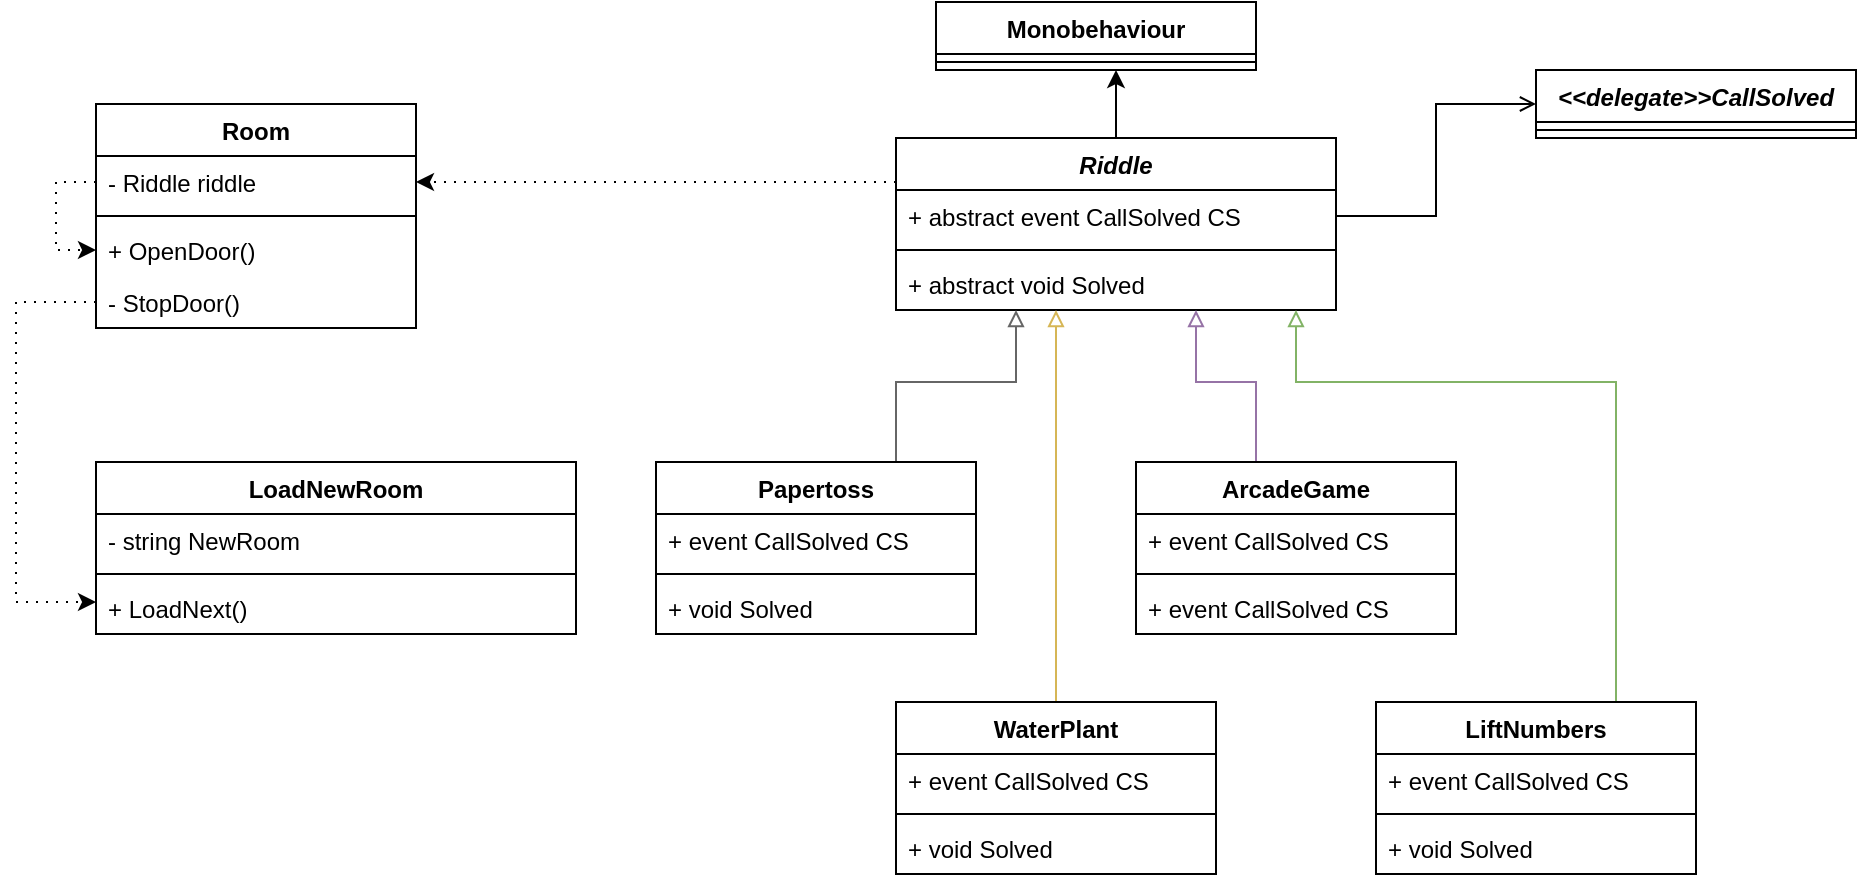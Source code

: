 <mxfile version="21.6.2" type="device">
  <diagram name="Seite-1" id="9ygnykhMfCcqP1jk7yM6">
    <mxGraphModel dx="1379" dy="756" grid="1" gridSize="10" guides="1" tooltips="1" connect="1" arrows="1" fold="1" page="1" pageScale="1" pageWidth="1169" pageHeight="827" math="0" shadow="0">
      <root>
        <mxCell id="0" />
        <mxCell id="1" parent="0" />
        <mxCell id="dDtbAaBnPSpNdL9Bm6Ul-1" value="Room" style="swimlane;fontStyle=1;align=center;verticalAlign=top;childLayout=stackLayout;horizontal=1;startSize=26;horizontalStack=0;resizeParent=1;resizeParentMax=0;resizeLast=0;collapsible=1;marginBottom=0;whiteSpace=wrap;html=1;" vertex="1" parent="1">
          <mxGeometry x="80" y="61" width="160" height="112" as="geometry" />
        </mxCell>
        <mxCell id="dDtbAaBnPSpNdL9Bm6Ul-34" style="edgeStyle=orthogonalEdgeStyle;rounded=0;orthogonalLoop=1;jettySize=auto;html=1;entryX=0;entryY=0.5;entryDx=0;entryDy=0;dashed=1;dashPattern=1 4;" edge="1" parent="dDtbAaBnPSpNdL9Bm6Ul-1" source="dDtbAaBnPSpNdL9Bm6Ul-2" target="dDtbAaBnPSpNdL9Bm6Ul-4">
          <mxGeometry relative="1" as="geometry" />
        </mxCell>
        <mxCell id="dDtbAaBnPSpNdL9Bm6Ul-2" value="- Riddle riddle" style="text;strokeColor=none;fillColor=none;align=left;verticalAlign=top;spacingLeft=4;spacingRight=4;overflow=hidden;rotatable=0;points=[[0,0.5],[1,0.5]];portConstraint=eastwest;whiteSpace=wrap;html=1;" vertex="1" parent="dDtbAaBnPSpNdL9Bm6Ul-1">
          <mxGeometry y="26" width="160" height="26" as="geometry" />
        </mxCell>
        <mxCell id="dDtbAaBnPSpNdL9Bm6Ul-3" value="" style="line;strokeWidth=1;fillColor=none;align=left;verticalAlign=middle;spacingTop=-1;spacingLeft=3;spacingRight=3;rotatable=0;labelPosition=right;points=[];portConstraint=eastwest;strokeColor=inherit;" vertex="1" parent="dDtbAaBnPSpNdL9Bm6Ul-1">
          <mxGeometry y="52" width="160" height="8" as="geometry" />
        </mxCell>
        <mxCell id="dDtbAaBnPSpNdL9Bm6Ul-4" value="+ OpenDoor()" style="text;strokeColor=none;fillColor=none;align=left;verticalAlign=top;spacingLeft=4;spacingRight=4;overflow=hidden;rotatable=0;points=[[0,0.5],[1,0.5]];portConstraint=eastwest;whiteSpace=wrap;html=1;" vertex="1" parent="dDtbAaBnPSpNdL9Bm6Ul-1">
          <mxGeometry y="60" width="160" height="26" as="geometry" />
        </mxCell>
        <mxCell id="dDtbAaBnPSpNdL9Bm6Ul-5" value="- StopDoor()" style="text;strokeColor=none;fillColor=none;align=left;verticalAlign=top;spacingLeft=4;spacingRight=4;overflow=hidden;rotatable=0;points=[[0,0.5],[1,0.5]];portConstraint=eastwest;whiteSpace=wrap;html=1;" vertex="1" parent="dDtbAaBnPSpNdL9Bm6Ul-1">
          <mxGeometry y="86" width="160" height="26" as="geometry" />
        </mxCell>
        <mxCell id="dDtbAaBnPSpNdL9Bm6Ul-6" value="LoadNewRoom" style="swimlane;fontStyle=1;align=center;verticalAlign=top;childLayout=stackLayout;horizontal=1;startSize=26;horizontalStack=0;resizeParent=1;resizeParentMax=0;resizeLast=0;collapsible=1;marginBottom=0;whiteSpace=wrap;html=1;" vertex="1" parent="1">
          <mxGeometry x="80" y="240" width="240" height="86" as="geometry" />
        </mxCell>
        <mxCell id="dDtbAaBnPSpNdL9Bm6Ul-7" value="- string NewRoom" style="text;strokeColor=none;fillColor=none;align=left;verticalAlign=top;spacingLeft=4;spacingRight=4;overflow=hidden;rotatable=0;points=[[0,0.5],[1,0.5]];portConstraint=eastwest;whiteSpace=wrap;html=1;" vertex="1" parent="dDtbAaBnPSpNdL9Bm6Ul-6">
          <mxGeometry y="26" width="240" height="26" as="geometry" />
        </mxCell>
        <mxCell id="dDtbAaBnPSpNdL9Bm6Ul-8" value="" style="line;strokeWidth=1;fillColor=none;align=left;verticalAlign=middle;spacingTop=-1;spacingLeft=3;spacingRight=3;rotatable=0;labelPosition=right;points=[];portConstraint=eastwest;strokeColor=inherit;" vertex="1" parent="dDtbAaBnPSpNdL9Bm6Ul-6">
          <mxGeometry y="52" width="240" height="8" as="geometry" />
        </mxCell>
        <mxCell id="dDtbAaBnPSpNdL9Bm6Ul-9" value="+ LoadNext()" style="text;strokeColor=none;fillColor=none;align=left;verticalAlign=top;spacingLeft=4;spacingRight=4;overflow=hidden;rotatable=0;points=[[0,0.5],[1,0.5]];portConstraint=eastwest;whiteSpace=wrap;html=1;" vertex="1" parent="dDtbAaBnPSpNdL9Bm6Ul-6">
          <mxGeometry y="60" width="240" height="26" as="geometry" />
        </mxCell>
        <mxCell id="dDtbAaBnPSpNdL9Bm6Ul-11" style="edgeStyle=orthogonalEdgeStyle;rounded=0;orthogonalLoop=1;jettySize=auto;html=1;dashed=1;dashPattern=1 4;" edge="1" parent="1" source="dDtbAaBnPSpNdL9Bm6Ul-5" target="dDtbAaBnPSpNdL9Bm6Ul-9">
          <mxGeometry relative="1" as="geometry">
            <Array as="points">
              <mxPoint x="40" y="160" />
              <mxPoint x="40" y="310" />
            </Array>
          </mxGeometry>
        </mxCell>
        <mxCell id="dDtbAaBnPSpNdL9Bm6Ul-33" style="edgeStyle=orthogonalEdgeStyle;rounded=0;orthogonalLoop=1;jettySize=auto;html=1;entryX=1;entryY=0.5;entryDx=0;entryDy=0;dashed=1;dashPattern=1 4;" edge="1" parent="1" source="dDtbAaBnPSpNdL9Bm6Ul-14" target="dDtbAaBnPSpNdL9Bm6Ul-2">
          <mxGeometry relative="1" as="geometry">
            <Array as="points">
              <mxPoint x="300" y="100" />
            </Array>
          </mxGeometry>
        </mxCell>
        <mxCell id="dDtbAaBnPSpNdL9Bm6Ul-44" style="edgeStyle=orthogonalEdgeStyle;rounded=0;orthogonalLoop=1;jettySize=auto;html=1;" edge="1" parent="1" source="dDtbAaBnPSpNdL9Bm6Ul-14" target="dDtbAaBnPSpNdL9Bm6Ul-24">
          <mxGeometry relative="1" as="geometry">
            <Array as="points">
              <mxPoint x="580" y="30" />
            </Array>
          </mxGeometry>
        </mxCell>
        <mxCell id="dDtbAaBnPSpNdL9Bm6Ul-14" value="&lt;i&gt;Riddle&lt;/i&gt;" style="swimlane;fontStyle=1;align=center;verticalAlign=top;childLayout=stackLayout;horizontal=1;startSize=26;horizontalStack=0;resizeParent=1;resizeParentMax=0;resizeLast=0;collapsible=1;marginBottom=0;whiteSpace=wrap;html=1;" vertex="1" parent="1">
          <mxGeometry x="480" y="78" width="220" height="86" as="geometry" />
        </mxCell>
        <mxCell id="dDtbAaBnPSpNdL9Bm6Ul-47" value="+ abstract event CallSolved CS" style="text;strokeColor=none;fillColor=none;align=left;verticalAlign=top;spacingLeft=4;spacingRight=4;overflow=hidden;rotatable=0;points=[[0,0.5],[1,0.5]];portConstraint=eastwest;whiteSpace=wrap;html=1;" vertex="1" parent="dDtbAaBnPSpNdL9Bm6Ul-14">
          <mxGeometry y="26" width="220" height="26" as="geometry" />
        </mxCell>
        <mxCell id="dDtbAaBnPSpNdL9Bm6Ul-16" value="" style="line;strokeWidth=1;fillColor=none;align=left;verticalAlign=middle;spacingTop=-1;spacingLeft=3;spacingRight=3;rotatable=0;labelPosition=right;points=[];portConstraint=eastwest;strokeColor=inherit;" vertex="1" parent="dDtbAaBnPSpNdL9Bm6Ul-14">
          <mxGeometry y="52" width="220" height="8" as="geometry" />
        </mxCell>
        <mxCell id="dDtbAaBnPSpNdL9Bm6Ul-48" value="+ abstract void Solved" style="text;strokeColor=none;fillColor=none;align=left;verticalAlign=top;spacingLeft=4;spacingRight=4;overflow=hidden;rotatable=0;points=[[0,0.5],[1,0.5]];portConstraint=eastwest;whiteSpace=wrap;html=1;" vertex="1" parent="dDtbAaBnPSpNdL9Bm6Ul-14">
          <mxGeometry y="60" width="220" height="26" as="geometry" />
        </mxCell>
        <mxCell id="dDtbAaBnPSpNdL9Bm6Ul-23" style="edgeStyle=orthogonalEdgeStyle;rounded=0;orthogonalLoop=1;jettySize=auto;html=1;endArrow=block;endFill=0;fillColor=#f5f5f5;strokeColor=#666666;" edge="1" parent="1" source="dDtbAaBnPSpNdL9Bm6Ul-20" target="dDtbAaBnPSpNdL9Bm6Ul-14">
          <mxGeometry relative="1" as="geometry">
            <Array as="points">
              <mxPoint x="480" y="200" />
              <mxPoint x="540" y="200" />
            </Array>
          </mxGeometry>
        </mxCell>
        <mxCell id="dDtbAaBnPSpNdL9Bm6Ul-20" value="Papertoss" style="swimlane;fontStyle=1;align=center;verticalAlign=top;childLayout=stackLayout;horizontal=1;startSize=26;horizontalStack=0;resizeParent=1;resizeParentMax=0;resizeLast=0;collapsible=1;marginBottom=0;whiteSpace=wrap;html=1;" vertex="1" parent="1">
          <mxGeometry x="360" y="240" width="160" height="86" as="geometry" />
        </mxCell>
        <mxCell id="dDtbAaBnPSpNdL9Bm6Ul-51" value="+ event CallSolved CS" style="text;strokeColor=none;fillColor=none;align=left;verticalAlign=top;spacingLeft=4;spacingRight=4;overflow=hidden;rotatable=0;points=[[0,0.5],[1,0.5]];portConstraint=eastwest;whiteSpace=wrap;html=1;" vertex="1" parent="dDtbAaBnPSpNdL9Bm6Ul-20">
          <mxGeometry y="26" width="160" height="26" as="geometry" />
        </mxCell>
        <mxCell id="dDtbAaBnPSpNdL9Bm6Ul-22" value="" style="line;strokeWidth=1;fillColor=none;align=left;verticalAlign=middle;spacingTop=-1;spacingLeft=3;spacingRight=3;rotatable=0;labelPosition=right;points=[];portConstraint=eastwest;strokeColor=inherit;" vertex="1" parent="dDtbAaBnPSpNdL9Bm6Ul-20">
          <mxGeometry y="52" width="160" height="8" as="geometry" />
        </mxCell>
        <mxCell id="dDtbAaBnPSpNdL9Bm6Ul-50" value="+ void Solved" style="text;strokeColor=none;fillColor=none;align=left;verticalAlign=top;spacingLeft=4;spacingRight=4;overflow=hidden;rotatable=0;points=[[0,0.5],[1,0.5]];portConstraint=eastwest;whiteSpace=wrap;html=1;" vertex="1" parent="dDtbAaBnPSpNdL9Bm6Ul-20">
          <mxGeometry y="60" width="160" height="26" as="geometry" />
        </mxCell>
        <mxCell id="dDtbAaBnPSpNdL9Bm6Ul-24" value="Monobehaviour" style="swimlane;fontStyle=1;align=center;verticalAlign=top;childLayout=stackLayout;horizontal=1;startSize=26;horizontalStack=0;resizeParent=1;resizeParentMax=0;resizeLast=0;collapsible=1;marginBottom=0;whiteSpace=wrap;html=1;" vertex="1" parent="1">
          <mxGeometry x="500" y="10" width="160" height="34" as="geometry" />
        </mxCell>
        <mxCell id="dDtbAaBnPSpNdL9Bm6Ul-26" value="" style="line;strokeWidth=1;fillColor=none;align=left;verticalAlign=middle;spacingTop=-1;spacingLeft=3;spacingRight=3;rotatable=0;labelPosition=right;points=[];portConstraint=eastwest;strokeColor=inherit;" vertex="1" parent="dDtbAaBnPSpNdL9Bm6Ul-24">
          <mxGeometry y="26" width="160" height="8" as="geometry" />
        </mxCell>
        <mxCell id="dDtbAaBnPSpNdL9Bm6Ul-31" style="edgeStyle=orthogonalEdgeStyle;rounded=0;orthogonalLoop=1;jettySize=auto;html=1;endArrow=block;endFill=0;fillColor=#fff2cc;strokeColor=#d6b656;" edge="1" parent="1" source="dDtbAaBnPSpNdL9Bm6Ul-28" target="dDtbAaBnPSpNdL9Bm6Ul-14">
          <mxGeometry relative="1" as="geometry">
            <Array as="points">
              <mxPoint x="560" y="240" />
              <mxPoint x="560" y="240" />
            </Array>
          </mxGeometry>
        </mxCell>
        <mxCell id="dDtbAaBnPSpNdL9Bm6Ul-28" value="WaterPlant" style="swimlane;fontStyle=1;align=center;verticalAlign=top;childLayout=stackLayout;horizontal=1;startSize=26;horizontalStack=0;resizeParent=1;resizeParentMax=0;resizeLast=0;collapsible=1;marginBottom=0;whiteSpace=wrap;html=1;" vertex="1" parent="1">
          <mxGeometry x="480" y="360" width="160" height="86" as="geometry" />
        </mxCell>
        <mxCell id="dDtbAaBnPSpNdL9Bm6Ul-52" value="+ event CallSolved CS" style="text;strokeColor=none;fillColor=none;align=left;verticalAlign=top;spacingLeft=4;spacingRight=4;overflow=hidden;rotatable=0;points=[[0,0.5],[1,0.5]];portConstraint=eastwest;whiteSpace=wrap;html=1;" vertex="1" parent="dDtbAaBnPSpNdL9Bm6Ul-28">
          <mxGeometry y="26" width="160" height="26" as="geometry" />
        </mxCell>
        <mxCell id="dDtbAaBnPSpNdL9Bm6Ul-30" value="" style="line;strokeWidth=1;fillColor=none;align=left;verticalAlign=middle;spacingTop=-1;spacingLeft=3;spacingRight=3;rotatable=0;labelPosition=right;points=[];portConstraint=eastwest;strokeColor=inherit;" vertex="1" parent="dDtbAaBnPSpNdL9Bm6Ul-28">
          <mxGeometry y="52" width="160" height="8" as="geometry" />
        </mxCell>
        <mxCell id="dDtbAaBnPSpNdL9Bm6Ul-53" value="+ void Solved" style="text;strokeColor=none;fillColor=none;align=left;verticalAlign=top;spacingLeft=4;spacingRight=4;overflow=hidden;rotatable=0;points=[[0,0.5],[1,0.5]];portConstraint=eastwest;whiteSpace=wrap;html=1;" vertex="1" parent="dDtbAaBnPSpNdL9Bm6Ul-28">
          <mxGeometry y="60" width="160" height="26" as="geometry" />
        </mxCell>
        <mxCell id="dDtbAaBnPSpNdL9Bm6Ul-40" style="edgeStyle=orthogonalEdgeStyle;rounded=0;orthogonalLoop=1;jettySize=auto;html=1;endArrow=block;endFill=0;fillColor=#e1d5e7;strokeColor=#9673a6;" edge="1" parent="1" source="dDtbAaBnPSpNdL9Bm6Ul-35" target="dDtbAaBnPSpNdL9Bm6Ul-14">
          <mxGeometry relative="1" as="geometry">
            <Array as="points">
              <mxPoint x="660" y="200" />
              <mxPoint x="630" y="200" />
            </Array>
          </mxGeometry>
        </mxCell>
        <mxCell id="dDtbAaBnPSpNdL9Bm6Ul-35" value="ArcadeGame" style="swimlane;fontStyle=1;align=center;verticalAlign=top;childLayout=stackLayout;horizontal=1;startSize=26;horizontalStack=0;resizeParent=1;resizeParentMax=0;resizeLast=0;collapsible=1;marginBottom=0;whiteSpace=wrap;html=1;" vertex="1" parent="1">
          <mxGeometry x="600" y="240" width="160" height="86" as="geometry" />
        </mxCell>
        <mxCell id="dDtbAaBnPSpNdL9Bm6Ul-54" value="+ event CallSolved CS" style="text;strokeColor=none;fillColor=none;align=left;verticalAlign=top;spacingLeft=4;spacingRight=4;overflow=hidden;rotatable=0;points=[[0,0.5],[1,0.5]];portConstraint=eastwest;whiteSpace=wrap;html=1;" vertex="1" parent="dDtbAaBnPSpNdL9Bm6Ul-35">
          <mxGeometry y="26" width="160" height="26" as="geometry" />
        </mxCell>
        <mxCell id="dDtbAaBnPSpNdL9Bm6Ul-37" value="" style="line;strokeWidth=1;fillColor=none;align=left;verticalAlign=middle;spacingTop=-1;spacingLeft=3;spacingRight=3;rotatable=0;labelPosition=right;points=[];portConstraint=eastwest;strokeColor=inherit;" vertex="1" parent="dDtbAaBnPSpNdL9Bm6Ul-35">
          <mxGeometry y="52" width="160" height="8" as="geometry" />
        </mxCell>
        <mxCell id="dDtbAaBnPSpNdL9Bm6Ul-55" value="+ event CallSolved CS" style="text;strokeColor=none;fillColor=none;align=left;verticalAlign=top;spacingLeft=4;spacingRight=4;overflow=hidden;rotatable=0;points=[[0,0.5],[1,0.5]];portConstraint=eastwest;whiteSpace=wrap;html=1;" vertex="1" parent="dDtbAaBnPSpNdL9Bm6Ul-35">
          <mxGeometry y="60" width="160" height="26" as="geometry" />
        </mxCell>
        <mxCell id="dDtbAaBnPSpNdL9Bm6Ul-42" style="edgeStyle=orthogonalEdgeStyle;rounded=0;orthogonalLoop=1;jettySize=auto;html=1;endArrow=block;endFill=0;fillColor=#d5e8d4;strokeColor=#82b366;" edge="1" parent="1" source="dDtbAaBnPSpNdL9Bm6Ul-38" target="dDtbAaBnPSpNdL9Bm6Ul-14">
          <mxGeometry relative="1" as="geometry">
            <Array as="points">
              <mxPoint x="840" y="200" />
              <mxPoint x="680" y="200" />
            </Array>
          </mxGeometry>
        </mxCell>
        <mxCell id="dDtbAaBnPSpNdL9Bm6Ul-38" value="LiftNumbers" style="swimlane;fontStyle=1;align=center;verticalAlign=top;childLayout=stackLayout;horizontal=1;startSize=26;horizontalStack=0;resizeParent=1;resizeParentMax=0;resizeLast=0;collapsible=1;marginBottom=0;whiteSpace=wrap;html=1;" vertex="1" parent="1">
          <mxGeometry x="720" y="360" width="160" height="86" as="geometry" />
        </mxCell>
        <mxCell id="dDtbAaBnPSpNdL9Bm6Ul-56" value="+ event CallSolved CS" style="text;strokeColor=none;fillColor=none;align=left;verticalAlign=top;spacingLeft=4;spacingRight=4;overflow=hidden;rotatable=0;points=[[0,0.5],[1,0.5]];portConstraint=eastwest;whiteSpace=wrap;html=1;" vertex="1" parent="dDtbAaBnPSpNdL9Bm6Ul-38">
          <mxGeometry y="26" width="160" height="26" as="geometry" />
        </mxCell>
        <mxCell id="dDtbAaBnPSpNdL9Bm6Ul-39" value="" style="line;strokeWidth=1;fillColor=none;align=left;verticalAlign=middle;spacingTop=-1;spacingLeft=3;spacingRight=3;rotatable=0;labelPosition=right;points=[];portConstraint=eastwest;strokeColor=inherit;" vertex="1" parent="dDtbAaBnPSpNdL9Bm6Ul-38">
          <mxGeometry y="52" width="160" height="8" as="geometry" />
        </mxCell>
        <mxCell id="dDtbAaBnPSpNdL9Bm6Ul-57" value="+ void Solved" style="text;strokeColor=none;fillColor=none;align=left;verticalAlign=top;spacingLeft=4;spacingRight=4;overflow=hidden;rotatable=0;points=[[0,0.5],[1,0.5]];portConstraint=eastwest;whiteSpace=wrap;html=1;" vertex="1" parent="dDtbAaBnPSpNdL9Bm6Ul-38">
          <mxGeometry y="60" width="160" height="26" as="geometry" />
        </mxCell>
        <mxCell id="dDtbAaBnPSpNdL9Bm6Ul-45" value="&lt;i&gt;&amp;lt;&amp;lt;delegate&amp;gt;&amp;gt;CallSolved&lt;/i&gt;" style="swimlane;fontStyle=1;align=center;verticalAlign=top;childLayout=stackLayout;horizontal=1;startSize=26;horizontalStack=0;resizeParent=1;resizeParentMax=0;resizeLast=0;collapsible=1;marginBottom=0;whiteSpace=wrap;html=1;" vertex="1" parent="1">
          <mxGeometry x="800" y="44" width="160" height="34" as="geometry" />
        </mxCell>
        <mxCell id="dDtbAaBnPSpNdL9Bm6Ul-46" value="" style="line;strokeWidth=1;fillColor=none;align=left;verticalAlign=middle;spacingTop=-1;spacingLeft=3;spacingRight=3;rotatable=0;labelPosition=right;points=[];portConstraint=eastwest;strokeColor=inherit;" vertex="1" parent="dDtbAaBnPSpNdL9Bm6Ul-45">
          <mxGeometry y="26" width="160" height="8" as="geometry" />
        </mxCell>
        <mxCell id="dDtbAaBnPSpNdL9Bm6Ul-49" style="edgeStyle=orthogonalEdgeStyle;rounded=0;orthogonalLoop=1;jettySize=auto;html=1;entryX=0;entryY=0.5;entryDx=0;entryDy=0;endArrow=open;endFill=0;" edge="1" parent="1" source="dDtbAaBnPSpNdL9Bm6Ul-47" target="dDtbAaBnPSpNdL9Bm6Ul-45">
          <mxGeometry relative="1" as="geometry" />
        </mxCell>
      </root>
    </mxGraphModel>
  </diagram>
</mxfile>

